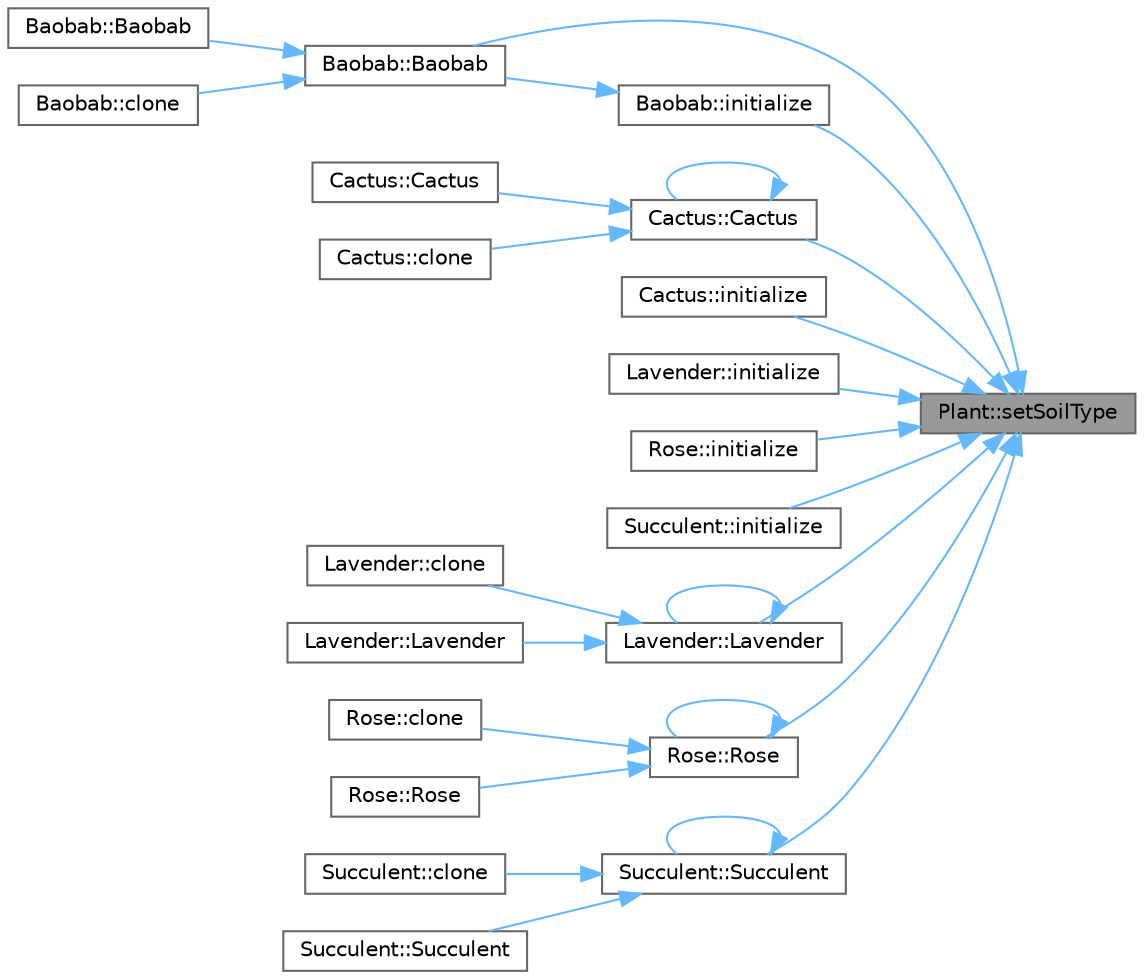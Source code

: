digraph "Plant::setSoilType"
{
 // INTERACTIVE_SVG=YES
 // LATEX_PDF_SIZE
  bgcolor="transparent";
  edge [fontname=Helvetica,fontsize=10,labelfontname=Helvetica,labelfontsize=10];
  node [fontname=Helvetica,fontsize=10,shape=box,height=0.2,width=0.4];
  rankdir="RL";
  Node1 [id="Node000001",label="Plant::setSoilType",height=0.2,width=0.4,color="gray40", fillcolor="grey60", style="filled", fontcolor="black",tooltip=" "];
  Node1 -> Node2 [id="edge1_Node000001_Node000002",dir="back",color="steelblue1",style="solid",tooltip=" "];
  Node2 [id="Node000002",label="Baobab::Baobab",height=0.2,width=0.4,color="grey40", fillcolor="white", style="filled",URL="$class_baobab.html#ae32ebd2a188cb2800c39ea3a2561503b",tooltip="Default constructor."];
  Node2 -> Node3 [id="edge2_Node000002_Node000003",dir="back",color="steelblue1",style="solid",tooltip=" "];
  Node3 [id="Node000003",label="Baobab::Baobab",height=0.2,width=0.4,color="grey40", fillcolor="white", style="filled",URL="$class_baobab.html#a379a85e2e1b35875fc1518ed0ece370e",tooltip=" "];
  Node2 -> Node4 [id="edge3_Node000002_Node000004",dir="back",color="steelblue1",style="solid",tooltip=" "];
  Node4 [id="Node000004",label="Baobab::clone",height=0.2,width=0.4,color="grey40", fillcolor="white", style="filled",URL="$class_baobab.html#a3eefc8a447930fbcbe4fbbe0895a8452",tooltip="Pure virtual clone method for Prototype pattern."];
  Node1 -> Node5 [id="edge4_Node000001_Node000005",dir="back",color="steelblue1",style="solid",tooltip=" "];
  Node5 [id="Node000005",label="Cactus::Cactus",height=0.2,width=0.4,color="grey40", fillcolor="white", style="filled",URL="$class_cactus.html#a7af2b09f8e3efd82ee3d5dc1b5ad24d7",tooltip="Default constructor."];
  Node5 -> Node5 [id="edge5_Node000005_Node000005",dir="back",color="steelblue1",style="solid",tooltip=" "];
  Node5 -> Node6 [id="edge6_Node000005_Node000006",dir="back",color="steelblue1",style="solid",tooltip=" "];
  Node6 [id="Node000006",label="Cactus::Cactus",height=0.2,width=0.4,color="grey40", fillcolor="white", style="filled",URL="$class_cactus.html#a84c5587103f82ad5d404909036fbf635",tooltip="Copy constructor."];
  Node5 -> Node7 [id="edge7_Node000005_Node000007",dir="back",color="steelblue1",style="solid",tooltip=" "];
  Node7 [id="Node000007",label="Cactus::clone",height=0.2,width=0.4,color="grey40", fillcolor="white", style="filled",URL="$class_cactus.html#a02ee105ae31896dd7d259851bb09d5e8",tooltip="Clone method for Prototype pattern."];
  Node1 -> Node8 [id="edge8_Node000001_Node000008",dir="back",color="steelblue1",style="solid",tooltip=" "];
  Node8 [id="Node000008",label="Baobab::initialize",height=0.2,width=0.4,color="grey40", fillcolor="white", style="filled",URL="$class_baobab.html#a90d795952136301975161a76a87302cb",tooltip="Initialize plant-specific values."];
  Node8 -> Node2 [id="edge9_Node000008_Node000002",dir="back",color="steelblue1",style="solid",tooltip=" "];
  Node1 -> Node9 [id="edge10_Node000001_Node000009",dir="back",color="steelblue1",style="solid",tooltip=" "];
  Node9 [id="Node000009",label="Cactus::initialize",height=0.2,width=0.4,color="grey40", fillcolor="white", style="filled",URL="$class_cactus.html#ae4cfd8be6b94b4d5e184c1418fa20573",tooltip="Initialize cactus-specific attributes."];
  Node1 -> Node10 [id="edge11_Node000001_Node000010",dir="back",color="steelblue1",style="solid",tooltip=" "];
  Node10 [id="Node000010",label="Lavender::initialize",height=0.2,width=0.4,color="grey40", fillcolor="white", style="filled",URL="$class_lavender.html#ad94ae4804300840b8cd6f8fc4f804196",tooltip="Initialize lavender-specific attributes."];
  Node1 -> Node11 [id="edge12_Node000001_Node000011",dir="back",color="steelblue1",style="solid",tooltip=" "];
  Node11 [id="Node000011",label="Rose::initialize",height=0.2,width=0.4,color="grey40", fillcolor="white", style="filled",URL="$class_rose.html#a56681c9d663472a4d0f600cd29b45049",tooltip="Initialize rose-specific attributes."];
  Node1 -> Node12 [id="edge13_Node000001_Node000012",dir="back",color="steelblue1",style="solid",tooltip=" "];
  Node12 [id="Node000012",label="Succulent::initialize",height=0.2,width=0.4,color="grey40", fillcolor="white", style="filled",URL="$class_succulent.html#a412e02765d1a36f4cc88e4627ed06720",tooltip="Initialize succulent-specific attributes."];
  Node1 -> Node13 [id="edge14_Node000001_Node000013",dir="back",color="steelblue1",style="solid",tooltip=" "];
  Node13 [id="Node000013",label="Lavender::Lavender",height=0.2,width=0.4,color="grey40", fillcolor="white", style="filled",URL="$class_lavender.html#a9659cf180ade86cd09b833a44544f76a",tooltip="Default constructor."];
  Node13 -> Node14 [id="edge15_Node000013_Node000014",dir="back",color="steelblue1",style="solid",tooltip=" "];
  Node14 [id="Node000014",label="Lavender::clone",height=0.2,width=0.4,color="grey40", fillcolor="white", style="filled",URL="$class_lavender.html#a2c454fe0cc49e9950de1bb357c36c314",tooltip="Clone method for Prototype pattern."];
  Node13 -> Node13 [id="edge16_Node000013_Node000013",dir="back",color="steelblue1",style="solid",tooltip=" "];
  Node13 -> Node15 [id="edge17_Node000013_Node000015",dir="back",color="steelblue1",style="solid",tooltip=" "];
  Node15 [id="Node000015",label="Lavender::Lavender",height=0.2,width=0.4,color="grey40", fillcolor="white", style="filled",URL="$class_lavender.html#ae6c06c5bc5283b5ca27d8ce867cd8f22",tooltip="Copy constructor."];
  Node1 -> Node16 [id="edge18_Node000001_Node000016",dir="back",color="steelblue1",style="solid",tooltip=" "];
  Node16 [id="Node000016",label="Rose::Rose",height=0.2,width=0.4,color="grey40", fillcolor="white", style="filled",URL="$class_rose.html#a1f6cc909ea44fbcd7a18b0d917412659",tooltip="Default constructor."];
  Node16 -> Node17 [id="edge19_Node000016_Node000017",dir="back",color="steelblue1",style="solid",tooltip=" "];
  Node17 [id="Node000017",label="Rose::clone",height=0.2,width=0.4,color="grey40", fillcolor="white", style="filled",URL="$class_rose.html#ad2bedb37b3efd2237e5d647c219353be",tooltip="Clone method for Prototype pattern."];
  Node16 -> Node16 [id="edge20_Node000016_Node000016",dir="back",color="steelblue1",style="solid",tooltip=" "];
  Node16 -> Node18 [id="edge21_Node000016_Node000018",dir="back",color="steelblue1",style="solid",tooltip=" "];
  Node18 [id="Node000018",label="Rose::Rose",height=0.2,width=0.4,color="grey40", fillcolor="white", style="filled",URL="$class_rose.html#a6f575ef57961c297b56b5f4cb48e8031",tooltip="Copy constructor."];
  Node1 -> Node19 [id="edge22_Node000001_Node000019",dir="back",color="steelblue1",style="solid",tooltip=" "];
  Node19 [id="Node000019",label="Succulent::Succulent",height=0.2,width=0.4,color="grey40", fillcolor="white", style="filled",URL="$class_succulent.html#a980f7c3dbd929b410a14d92a58a43cf5",tooltip="Default constructor."];
  Node19 -> Node20 [id="edge23_Node000019_Node000020",dir="back",color="steelblue1",style="solid",tooltip=" "];
  Node20 [id="Node000020",label="Succulent::clone",height=0.2,width=0.4,color="grey40", fillcolor="white", style="filled",URL="$class_succulent.html#aba13790424b3479f9731dff504847ea4",tooltip="Clone method for Prototype pattern."];
  Node19 -> Node19 [id="edge24_Node000019_Node000019",dir="back",color="steelblue1",style="solid",tooltip=" "];
  Node19 -> Node21 [id="edge25_Node000019_Node000021",dir="back",color="steelblue1",style="solid",tooltip=" "];
  Node21 [id="Node000021",label="Succulent::Succulent",height=0.2,width=0.4,color="grey40", fillcolor="white", style="filled",URL="$class_succulent.html#ad2859c118244a28be023a0422e116d35",tooltip="Copy constructor."];
}

